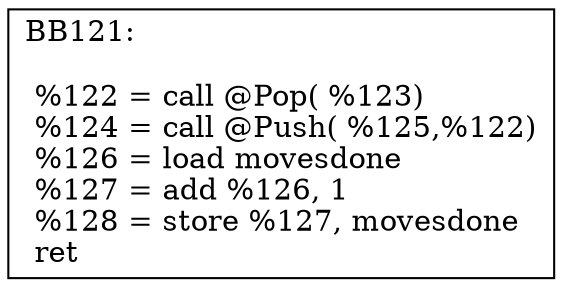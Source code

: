 digraph "CFG for 'Move' function" {
BB121 [shape=record,
    label="{BB121:\l\l
             %122 = call @Pop( %123)\l
             %124 = call @Push( %125,%122)\l
             %126 = load movesdone\l
             %127 = add %126, 1\l
             %128 = store %127, movesdone\l
             ret\l
             }"];
}